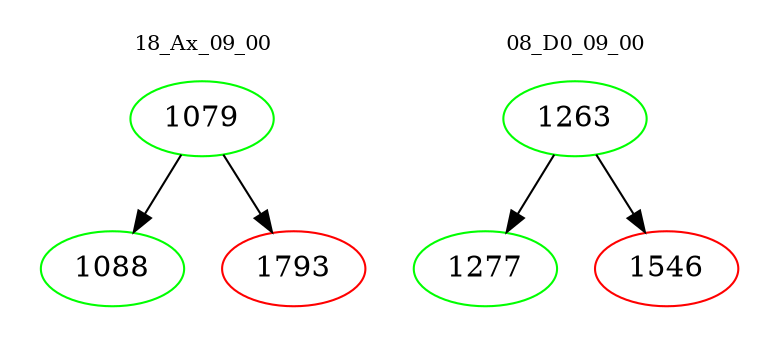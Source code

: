 digraph{
subgraph cluster_0 {
color = white
label = "18_Ax_09_00";
fontsize=10;
T0_1079 [label="1079", color="green"]
T0_1079 -> T0_1088 [color="black"]
T0_1088 [label="1088", color="green"]
T0_1079 -> T0_1793 [color="black"]
T0_1793 [label="1793", color="red"]
}
subgraph cluster_1 {
color = white
label = "08_D0_09_00";
fontsize=10;
T1_1263 [label="1263", color="green"]
T1_1263 -> T1_1277 [color="black"]
T1_1277 [label="1277", color="green"]
T1_1263 -> T1_1546 [color="black"]
T1_1546 [label="1546", color="red"]
}
}
